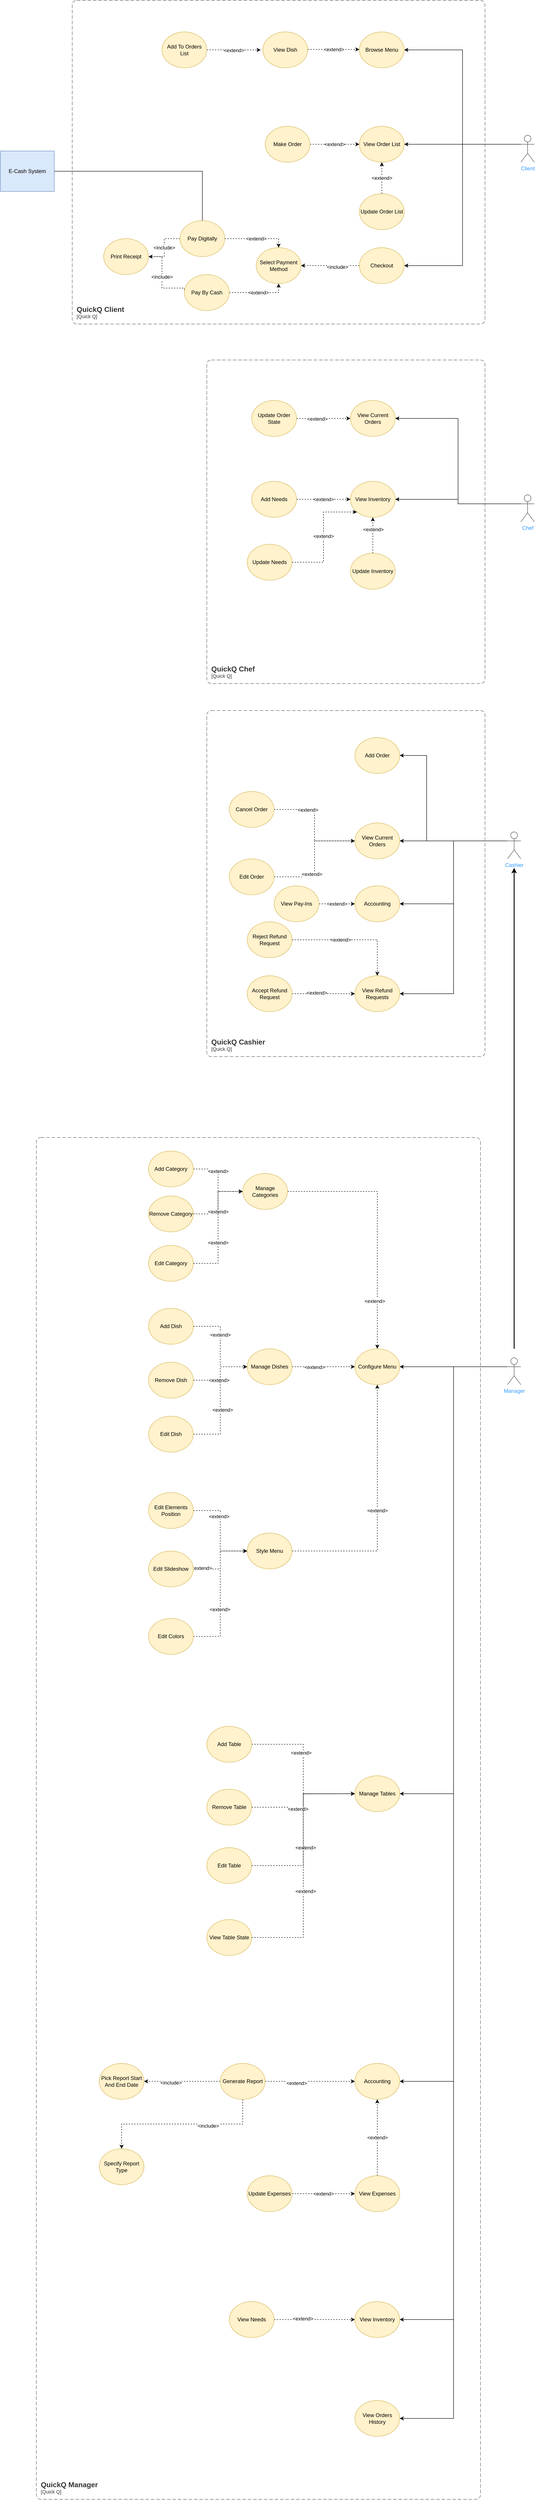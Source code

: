 <mxfile version="20.3.0" type="device"><diagram id="GGlXdn64GFRb3IZstyNL" name="Page-1"><mxGraphModel dx="2327" dy="3107" grid="1" gridSize="10" guides="1" tooltips="1" connect="1" arrows="1" fold="1" page="1" pageScale="1" pageWidth="850" pageHeight="1100" math="0" shadow="0"><root><mxCell id="0"/><mxCell id="1" parent="0"/><object placeholders="1" c4Name="QuickQ Chef" c4Type="SystemScopeBoundary" c4Application="Quick Q" label="&lt;font style=&quot;font-size: 16px&quot;&gt;&lt;b&gt;&lt;div style=&quot;text-align: left&quot;&gt;%c4Name%&lt;/div&gt;&lt;/b&gt;&lt;/font&gt;&lt;div style=&quot;text-align: left&quot;&gt;[%c4Application%]&lt;/div&gt;" id="jum-8sFKxYd1eR3w8ozA-1"><mxCell style="rounded=1;fontSize=11;whiteSpace=wrap;html=1;dashed=1;arcSize=20;fillColor=none;strokeColor=#666666;fontColor=#333333;labelBackgroundColor=none;align=left;verticalAlign=bottom;labelBorderColor=none;spacingTop=0;spacing=10;dashPattern=8 4;metaEdit=1;rotatable=0;perimeter=rectanglePerimeter;noLabel=0;labelPadding=0;allowArrows=0;connectable=0;expand=0;recursiveResize=0;editable=1;pointerEvents=0;absoluteArcSize=1;points=[[0.25,0,0],[0.5,0,0],[0.75,0,0],[1,0.25,0],[1,0.5,0],[1,0.75,0],[0.75,1,0],[0.5,1,0],[0.25,1,0],[0,0.75,0],[0,0.5,0],[0,0.25,0]];" parent="1" vertex="1"><mxGeometry x="-70" y="-1020" width="620" height="720" as="geometry"/></mxCell></object><mxCell id="jum-8sFKxYd1eR3w8ozA-5" style="edgeStyle=orthogonalEdgeStyle;rounded=0;orthogonalLoop=1;jettySize=auto;html=1;exitX=0;exitY=0.333;exitDx=0;exitDy=0;exitPerimeter=0;entryX=1;entryY=0.5;entryDx=0;entryDy=0;" parent="1" source="jum-8sFKxYd1eR3w8ozA-2" target="jum-8sFKxYd1eR3w8ozA-3" edge="1"><mxGeometry relative="1" as="geometry"/></mxCell><mxCell id="jum-8sFKxYd1eR3w8ozA-10" style="edgeStyle=orthogonalEdgeStyle;rounded=0;orthogonalLoop=1;jettySize=auto;html=1;exitX=0;exitY=0.333;exitDx=0;exitDy=0;exitPerimeter=0;fontColor=#000000;" parent="1" source="jum-8sFKxYd1eR3w8ozA-2" target="jum-8sFKxYd1eR3w8ozA-9" edge="1"><mxGeometry relative="1" as="geometry"><Array as="points"><mxPoint x="480" y="50"/><mxPoint x="480" y="190"/></Array></mxGeometry></mxCell><mxCell id="jum-8sFKxYd1eR3w8ozA-12" style="edgeStyle=orthogonalEdgeStyle;rounded=0;orthogonalLoop=1;jettySize=auto;html=1;exitX=0;exitY=0.333;exitDx=0;exitDy=0;exitPerimeter=0;entryX=1;entryY=0.5;entryDx=0;entryDy=0;fontColor=#000000;" parent="1" source="jum-8sFKxYd1eR3w8ozA-2" target="jum-8sFKxYd1eR3w8ozA-11" edge="1"><mxGeometry relative="1" as="geometry"/></mxCell><mxCell id="jum-8sFKxYd1eR3w8ozA-27" style="edgeStyle=orthogonalEdgeStyle;rounded=0;orthogonalLoop=1;jettySize=auto;html=1;exitX=0;exitY=0.333;exitDx=0;exitDy=0;exitPerimeter=0;entryX=1;entryY=0.5;entryDx=0;entryDy=0;fontColor=#000000;" parent="1" source="jum-8sFKxYd1eR3w8ozA-2" target="jum-8sFKxYd1eR3w8ozA-26" edge="1"><mxGeometry relative="1" as="geometry"><Array as="points"><mxPoint x="420" y="50"/><mxPoint x="420" y="-140"/></Array></mxGeometry></mxCell><mxCell id="jum-8sFKxYd1eR3w8ozA-2" value="Cashier" style="shape=umlActor;verticalLabelPosition=bottom;verticalAlign=top;html=1;outlineConnect=0;fontColor=#3399FF;strokeColor=#4D4D4D;" parent="1" vertex="1"><mxGeometry x="600" y="30" width="30" height="60" as="geometry"/></mxCell><mxCell id="jum-8sFKxYd1eR3w8ozA-3" value="View Current Orders" style="ellipse;whiteSpace=wrap;html=1;fillColor=#fff2cc;strokeColor=#d6b656;fontColor=#000000;" parent="1" vertex="1"><mxGeometry x="260" y="10" width="100" height="80" as="geometry"/></mxCell><mxCell id="jum-8sFKxYd1eR3w8ozA-9" value="Accounting" style="ellipse;whiteSpace=wrap;html=1;fillColor=#fff2cc;strokeColor=#d6b656;fontColor=#000000;" parent="1" vertex="1"><mxGeometry x="260" y="150" width="100" height="80" as="geometry"/></mxCell><mxCell id="jum-8sFKxYd1eR3w8ozA-11" value="View Refund Requests" style="ellipse;whiteSpace=wrap;html=1;fillColor=#fff2cc;strokeColor=#d6b656;fontColor=#000000;" parent="1" vertex="1"><mxGeometry x="260" y="350" width="100" height="80" as="geometry"/></mxCell><mxCell id="jum-8sFKxYd1eR3w8ozA-14" style="edgeStyle=orthogonalEdgeStyle;rounded=0;orthogonalLoop=1;jettySize=auto;html=1;exitX=1;exitY=0.5;exitDx=0;exitDy=0;fontColor=#000000;dashed=1;" parent="1" source="jum-8sFKxYd1eR3w8ozA-13" target="jum-8sFKxYd1eR3w8ozA-11" edge="1"><mxGeometry relative="1" as="geometry"/></mxCell><mxCell id="jum-8sFKxYd1eR3w8ozA-15" value="&amp;lt;extend&amp;gt;" style="edgeLabel;html=1;align=center;verticalAlign=middle;resizable=0;points=[];fontColor=#000000;" parent="jum-8sFKxYd1eR3w8ozA-14" vertex="1" connectable="0"><mxGeometry x="-0.214" y="2" relative="1" as="geometry"><mxPoint as="offset"/></mxGeometry></mxCell><mxCell id="jum-8sFKxYd1eR3w8ozA-13" value="Accept Refund Request" style="ellipse;whiteSpace=wrap;html=1;fillColor=#fff2cc;strokeColor=#d6b656;fontColor=#000000;" parent="1" vertex="1"><mxGeometry x="20" y="350" width="100" height="80" as="geometry"/></mxCell><mxCell id="jum-8sFKxYd1eR3w8ozA-21" style="edgeStyle=orthogonalEdgeStyle;rounded=0;orthogonalLoop=1;jettySize=auto;html=1;exitX=1;exitY=0.5;exitDx=0;exitDy=0;dashed=1;fontColor=#3399FF;" parent="1" source="jum-8sFKxYd1eR3w8ozA-20" target="jum-8sFKxYd1eR3w8ozA-3" edge="1"><mxGeometry relative="1" as="geometry"/></mxCell><mxCell id="jum-8sFKxYd1eR3w8ozA-22" value="&amp;lt;extend&amp;gt;" style="edgeLabel;html=1;align=center;verticalAlign=middle;resizable=0;points=[];fontColor=#000000;" parent="jum-8sFKxYd1eR3w8ozA-21" vertex="1" connectable="0"><mxGeometry x="-0.278" y="5" relative="1" as="geometry"><mxPoint x="-20" as="offset"/></mxGeometry></mxCell><mxCell id="jum-8sFKxYd1eR3w8ozA-20" value="Cancel Order" style="ellipse;whiteSpace=wrap;html=1;fillColor=#fff2cc;strokeColor=#d6b656;fontColor=#000000;" parent="1" vertex="1"><mxGeometry x="-20" y="-60" width="100" height="80" as="geometry"/></mxCell><mxCell id="jum-8sFKxYd1eR3w8ozA-24" style="edgeStyle=orthogonalEdgeStyle;rounded=0;orthogonalLoop=1;jettySize=auto;html=1;exitX=1;exitY=0.5;exitDx=0;exitDy=0;entryX=0;entryY=0.5;entryDx=0;entryDy=0;dashed=1;fontColor=#000000;" parent="1" source="jum-8sFKxYd1eR3w8ozA-23" target="jum-8sFKxYd1eR3w8ozA-3" edge="1"><mxGeometry relative="1" as="geometry"/></mxCell><mxCell id="jum-8sFKxYd1eR3w8ozA-23" value="Edit Order" style="ellipse;whiteSpace=wrap;html=1;fillColor=#fff2cc;strokeColor=#d6b656;fontColor=#000000;" parent="1" vertex="1"><mxGeometry x="-20" y="90" width="100" height="80" as="geometry"/></mxCell><mxCell id="jum-8sFKxYd1eR3w8ozA-25" value="&amp;lt;extend&amp;gt;" style="edgeLabel;html=1;align=center;verticalAlign=middle;resizable=0;points=[];fontColor=#000000;" parent="1" vertex="1" connectable="0"><mxGeometry x="155" y="70" as="geometry"><mxPoint x="9" y="54" as="offset"/></mxGeometry></mxCell><mxCell id="jum-8sFKxYd1eR3w8ozA-26" value="Add Order" style="ellipse;whiteSpace=wrap;html=1;fillColor=#fff2cc;strokeColor=#d6b656;fontColor=#000000;" parent="1" vertex="1"><mxGeometry x="260" y="-180" width="100" height="80" as="geometry"/></mxCell><object placeholders="1" c4Name="QuickQ Manager" c4Type="SystemScopeBoundary" c4Application="Quick Q" label="&lt;font style=&quot;font-size: 16px&quot;&gt;&lt;b&gt;&lt;div style=&quot;text-align: left&quot;&gt;%c4Name%&lt;/div&gt;&lt;/b&gt;&lt;/font&gt;&lt;div style=&quot;text-align: left&quot;&gt;[%c4Application%]&lt;/div&gt;" id="jum-8sFKxYd1eR3w8ozA-67"><mxCell style="rounded=1;fontSize=11;whiteSpace=wrap;html=1;dashed=1;arcSize=20;fillColor=none;strokeColor=#666666;fontColor=#333333;labelBackgroundColor=none;align=left;verticalAlign=bottom;labelBorderColor=none;spacingTop=0;spacing=10;dashPattern=8 4;metaEdit=1;rotatable=0;perimeter=rectanglePerimeter;noLabel=0;labelPadding=0;allowArrows=0;connectable=0;expand=0;recursiveResize=0;editable=1;pointerEvents=0;absoluteArcSize=1;points=[[0.25,0,0],[0.5,0,0],[0.75,0,0],[1,0.25,0],[1,0.5,0],[1,0.75,0],[0.75,1,0],[0.5,1,0],[0.25,1,0],[0,0.75,0],[0,0.5,0],[0,0.25,0]];" parent="1" vertex="1"><mxGeometry x="-450" y="710" width="990" height="3030" as="geometry"/></mxCell></object><mxCell id="jum-8sFKxYd1eR3w8ozA-86" style="edgeStyle=orthogonalEdgeStyle;rounded=0;orthogonalLoop=1;jettySize=auto;html=1;fontColor=#000000;strokeWidth=2;" parent="1" edge="1"><mxGeometry relative="1" as="geometry"><mxPoint x="615" y="110" as="targetPoint"/><mxPoint x="615" y="1180" as="sourcePoint"/></mxGeometry></mxCell><mxCell id="5KErLPdVP8ReW7ZGvrdc-68" style="edgeStyle=orthogonalEdgeStyle;rounded=0;orthogonalLoop=1;jettySize=auto;html=1;exitX=0;exitY=0.333;exitDx=0;exitDy=0;exitPerimeter=0;entryX=1;entryY=0.5;entryDx=0;entryDy=0;" parent="1" source="jum-8sFKxYd1eR3w8ozA-72" target="5KErLPdVP8ReW7ZGvrdc-1" edge="1"><mxGeometry relative="1" as="geometry"/></mxCell><mxCell id="MAP9ugzPwizy4Z15jcOb-13" style="edgeStyle=orthogonalEdgeStyle;rounded=0;orthogonalLoop=1;jettySize=auto;html=1;exitX=0;exitY=0.333;exitDx=0;exitDy=0;exitPerimeter=0;entryX=1;entryY=0.5;entryDx=0;entryDy=0;strokeWidth=1;" parent="1" source="jum-8sFKxYd1eR3w8ozA-72" target="MAP9ugzPwizy4Z15jcOb-1" edge="1"><mxGeometry relative="1" as="geometry"/></mxCell><mxCell id="MAP9ugzPwizy4Z15jcOb-27" style="edgeStyle=orthogonalEdgeStyle;rounded=0;orthogonalLoop=1;jettySize=auto;html=1;exitX=0;exitY=0.333;exitDx=0;exitDy=0;exitPerimeter=0;entryX=1;entryY=0.5;entryDx=0;entryDy=0;strokeWidth=1;" parent="1" source="jum-8sFKxYd1eR3w8ozA-72" target="MAP9ugzPwizy4Z15jcOb-26" edge="1"><mxGeometry relative="1" as="geometry"/></mxCell><mxCell id="7p4SCDjq-cVQXdKuNtYs-31" style="edgeStyle=orthogonalEdgeStyle;rounded=0;orthogonalLoop=1;jettySize=auto;html=1;exitX=0;exitY=0.333;exitDx=0;exitDy=0;exitPerimeter=0;entryX=1;entryY=0.5;entryDx=0;entryDy=0;strokeWidth=1;" parent="1" source="jum-8sFKxYd1eR3w8ozA-72" target="7p4SCDjq-cVQXdKuNtYs-30" edge="1"><mxGeometry relative="1" as="geometry"/></mxCell><mxCell id="7p4SCDjq-cVQXdKuNtYs-44" style="edgeStyle=orthogonalEdgeStyle;rounded=0;orthogonalLoop=1;jettySize=auto;html=1;exitX=0;exitY=0.333;exitDx=0;exitDy=0;exitPerimeter=0;entryX=1;entryY=0.5;entryDx=0;entryDy=0;strokeWidth=1;" parent="1" source="jum-8sFKxYd1eR3w8ozA-72" target="7p4SCDjq-cVQXdKuNtYs-43" edge="1"><mxGeometry relative="1" as="geometry"/></mxCell><mxCell id="jum-8sFKxYd1eR3w8ozA-72" value="Manager" style="shape=umlActor;verticalLabelPosition=bottom;verticalAlign=top;html=1;outlineConnect=0;fontColor=#3399FF;strokeColor=#4D4D4D;" parent="1" vertex="1"><mxGeometry x="600" y="1200" width="30" height="60" as="geometry"/></mxCell><mxCell id="5KErLPdVP8ReW7ZGvrdc-1" value="Configure Menu" style="ellipse;whiteSpace=wrap;html=1;fillColor=#fff2cc;strokeColor=#d6b656;fontColor=#000000;" parent="1" vertex="1"><mxGeometry x="260" y="1180" width="100" height="80" as="geometry"/></mxCell><mxCell id="5KErLPdVP8ReW7ZGvrdc-71" style="edgeStyle=orthogonalEdgeStyle;rounded=0;orthogonalLoop=1;jettySize=auto;html=1;exitX=1;exitY=0.5;exitDx=0;exitDy=0;entryX=0.5;entryY=0;entryDx=0;entryDy=0;dashed=1;" parent="1" source="5KErLPdVP8ReW7ZGvrdc-3" target="5KErLPdVP8ReW7ZGvrdc-1" edge="1"><mxGeometry relative="1" as="geometry"/></mxCell><mxCell id="5KErLPdVP8ReW7ZGvrdc-73" value="&amp;lt;extend&amp;gt;" style="edgeLabel;html=1;align=center;verticalAlign=middle;resizable=0;points=[];" parent="5KErLPdVP8ReW7ZGvrdc-71" vertex="1" connectable="0"><mxGeometry x="0.616" y="-6" relative="1" as="geometry"><mxPoint y="-1" as="offset"/></mxGeometry></mxCell><mxCell id="5KErLPdVP8ReW7ZGvrdc-3" value="Manage Categories" style="ellipse;whiteSpace=wrap;html=1;fillColor=#fff2cc;strokeColor=#d6b656;fontColor=#000000;" parent="1" vertex="1"><mxGeometry x="10" y="790" width="100" height="80" as="geometry"/></mxCell><mxCell id="5KErLPdVP8ReW7ZGvrdc-13" style="edgeStyle=orthogonalEdgeStyle;rounded=0;orthogonalLoop=1;jettySize=auto;html=1;exitX=1;exitY=0.5;exitDx=0;exitDy=0;dashed=1;" parent="1" source="5KErLPdVP8ReW7ZGvrdc-7" target="5KErLPdVP8ReW7ZGvrdc-3" edge="1"><mxGeometry relative="1" as="geometry"/></mxCell><mxCell id="5KErLPdVP8ReW7ZGvrdc-14" value="&amp;lt;extend&amp;gt;" style="edgeLabel;html=1;align=center;verticalAlign=middle;resizable=0;points=[];" parent="5KErLPdVP8ReW7ZGvrdc-13" vertex="1" connectable="0"><mxGeometry x="-0.247" relative="1" as="geometry"><mxPoint as="offset"/></mxGeometry></mxCell><mxCell id="5KErLPdVP8ReW7ZGvrdc-7" value="Add Category" style="ellipse;whiteSpace=wrap;html=1;fillColor=#fff2cc;strokeColor=#d6b656;fontColor=#000000;" parent="1" vertex="1"><mxGeometry x="-200" y="740" width="100" height="80" as="geometry"/></mxCell><mxCell id="5KErLPdVP8ReW7ZGvrdc-8" value="Remove Category" style="ellipse;whiteSpace=wrap;html=1;fillColor=#fff2cc;strokeColor=#d6b656;fontColor=#000000;" parent="1" vertex="1"><mxGeometry x="-200" y="840" width="100" height="80" as="geometry"/></mxCell><mxCell id="5KErLPdVP8ReW7ZGvrdc-10" value="Edit Category" style="ellipse;whiteSpace=wrap;html=1;fillColor=#fff2cc;strokeColor=#d6b656;fontColor=#000000;" parent="1" vertex="1"><mxGeometry x="-200" y="950" width="100" height="80" as="geometry"/></mxCell><mxCell id="5KErLPdVP8ReW7ZGvrdc-15" style="edgeStyle=orthogonalEdgeStyle;rounded=0;orthogonalLoop=1;jettySize=auto;html=1;exitX=1;exitY=0.5;exitDx=0;exitDy=0;dashed=1;entryX=0;entryY=0.5;entryDx=0;entryDy=0;" parent="1" source="5KErLPdVP8ReW7ZGvrdc-8" target="5KErLPdVP8ReW7ZGvrdc-3" edge="1"><mxGeometry relative="1" as="geometry"><mxPoint x="-90" y="790" as="sourcePoint"/><mxPoint x="20" y="840" as="targetPoint"/></mxGeometry></mxCell><mxCell id="5KErLPdVP8ReW7ZGvrdc-16" value="&amp;lt;extend&amp;gt;" style="edgeLabel;html=1;align=center;verticalAlign=middle;resizable=0;points=[];" parent="5KErLPdVP8ReW7ZGvrdc-15" vertex="1" connectable="0"><mxGeometry x="-0.247" relative="1" as="geometry"><mxPoint as="offset"/></mxGeometry></mxCell><mxCell id="5KErLPdVP8ReW7ZGvrdc-18" style="edgeStyle=orthogonalEdgeStyle;rounded=0;orthogonalLoop=1;jettySize=auto;html=1;exitX=1;exitY=0.5;exitDx=0;exitDy=0;dashed=1;entryX=0;entryY=0.5;entryDx=0;entryDy=0;" parent="1" source="5KErLPdVP8ReW7ZGvrdc-10" target="5KErLPdVP8ReW7ZGvrdc-3" edge="1"><mxGeometry relative="1" as="geometry"><mxPoint x="-90" y="890" as="sourcePoint"/><mxPoint x="20" y="840" as="targetPoint"/></mxGeometry></mxCell><mxCell id="5KErLPdVP8ReW7ZGvrdc-19" value="&amp;lt;extend&amp;gt;" style="edgeLabel;html=1;align=center;verticalAlign=middle;resizable=0;points=[];" parent="5KErLPdVP8ReW7ZGvrdc-18" vertex="1" connectable="0"><mxGeometry x="-0.247" relative="1" as="geometry"><mxPoint as="offset"/></mxGeometry></mxCell><mxCell id="5KErLPdVP8ReW7ZGvrdc-72" style="edgeStyle=orthogonalEdgeStyle;rounded=0;orthogonalLoop=1;jettySize=auto;html=1;exitX=1;exitY=0.5;exitDx=0;exitDy=0;entryX=0;entryY=0.5;entryDx=0;entryDy=0;dashed=1;" parent="1" source="5KErLPdVP8ReW7ZGvrdc-20" target="5KErLPdVP8ReW7ZGvrdc-1" edge="1"><mxGeometry relative="1" as="geometry"/></mxCell><mxCell id="5KErLPdVP8ReW7ZGvrdc-74" value="&amp;lt;extend&amp;gt;" style="edgeLabel;html=1;align=center;verticalAlign=middle;resizable=0;points=[];" parent="5KErLPdVP8ReW7ZGvrdc-72" vertex="1" connectable="0"><mxGeometry x="-0.271" y="-1" relative="1" as="geometry"><mxPoint x="-1" as="offset"/></mxGeometry></mxCell><mxCell id="5KErLPdVP8ReW7ZGvrdc-20" value="Manage Dishes" style="ellipse;whiteSpace=wrap;html=1;fillColor=#fff2cc;strokeColor=#d6b656;fontColor=#000000;" parent="1" vertex="1"><mxGeometry x="20" y="1180" width="100" height="80" as="geometry"/></mxCell><mxCell id="5KErLPdVP8ReW7ZGvrdc-24" value="Add Dish" style="ellipse;whiteSpace=wrap;html=1;fillColor=#fff2cc;strokeColor=#d6b656;fontColor=#000000;" parent="1" vertex="1"><mxGeometry x="-200" y="1090" width="100" height="80" as="geometry"/></mxCell><mxCell id="5KErLPdVP8ReW7ZGvrdc-26" style="edgeStyle=orthogonalEdgeStyle;rounded=0;orthogonalLoop=1;jettySize=auto;html=1;dashed=1;entryX=0;entryY=0.5;entryDx=0;entryDy=0;" parent="1" source="5KErLPdVP8ReW7ZGvrdc-24" target="5KErLPdVP8ReW7ZGvrdc-20" edge="1"><mxGeometry relative="1" as="geometry"><mxPoint x="-90" y="1000" as="sourcePoint"/><mxPoint x="20" y="840" as="targetPoint"/></mxGeometry></mxCell><mxCell id="5KErLPdVP8ReW7ZGvrdc-27" value="&amp;lt;extend&amp;gt;" style="edgeLabel;html=1;align=center;verticalAlign=middle;resizable=0;points=[];" parent="5KErLPdVP8ReW7ZGvrdc-26" vertex="1" connectable="0"><mxGeometry x="-0.247" relative="1" as="geometry"><mxPoint as="offset"/></mxGeometry></mxCell><mxCell id="5KErLPdVP8ReW7ZGvrdc-31" value="Remove Dish" style="ellipse;whiteSpace=wrap;html=1;fillColor=#fff2cc;strokeColor=#d6b656;fontColor=#000000;" parent="1" vertex="1"><mxGeometry x="-200" y="1210" width="100" height="80" as="geometry"/></mxCell><mxCell id="5KErLPdVP8ReW7ZGvrdc-32" style="edgeStyle=orthogonalEdgeStyle;rounded=0;orthogonalLoop=1;jettySize=auto;html=1;dashed=1;entryX=0;entryY=0.5;entryDx=0;entryDy=0;exitX=1;exitY=0.5;exitDx=0;exitDy=0;" parent="1" source="5KErLPdVP8ReW7ZGvrdc-31" target="5KErLPdVP8ReW7ZGvrdc-20" edge="1"><mxGeometry relative="1" as="geometry"><mxPoint x="-90.0" y="1140.059" as="sourcePoint"/><mxPoint x="20" y="1200" as="targetPoint"/></mxGeometry></mxCell><mxCell id="5KErLPdVP8ReW7ZGvrdc-33" value="&amp;lt;extend&amp;gt;" style="edgeLabel;html=1;align=center;verticalAlign=middle;resizable=0;points=[];" parent="5KErLPdVP8ReW7ZGvrdc-32" vertex="1" connectable="0"><mxGeometry x="-0.247" relative="1" as="geometry"><mxPoint as="offset"/></mxGeometry></mxCell><mxCell id="5KErLPdVP8ReW7ZGvrdc-58" style="edgeStyle=orthogonalEdgeStyle;rounded=0;orthogonalLoop=1;jettySize=auto;html=1;exitX=1;exitY=0.5;exitDx=0;exitDy=0;entryX=0;entryY=0.5;entryDx=0;entryDy=0;dashed=1;" parent="1" source="5KErLPdVP8ReW7ZGvrdc-36" target="5KErLPdVP8ReW7ZGvrdc-20" edge="1"><mxGeometry relative="1" as="geometry"/></mxCell><mxCell id="5KErLPdVP8ReW7ZGvrdc-59" value="&amp;lt;extend&amp;gt;" style="edgeLabel;html=1;align=center;verticalAlign=middle;resizable=0;points=[];" parent="5KErLPdVP8ReW7ZGvrdc-58" vertex="1" connectable="0"><mxGeometry x="-0.147" y="-5" relative="1" as="geometry"><mxPoint y="1" as="offset"/></mxGeometry></mxCell><mxCell id="5KErLPdVP8ReW7ZGvrdc-36" value="Edit Dish" style="ellipse;whiteSpace=wrap;html=1;fillColor=#fff2cc;strokeColor=#d6b656;fontColor=#000000;" parent="1" vertex="1"><mxGeometry x="-200" y="1330" width="100" height="80" as="geometry"/></mxCell><mxCell id="MAP9ugzPwizy4Z15jcOb-10" style="edgeStyle=orthogonalEdgeStyle;rounded=0;orthogonalLoop=1;jettySize=auto;html=1;exitX=1;exitY=0.5;exitDx=0;exitDy=0;entryX=0;entryY=0.5;entryDx=0;entryDy=0;dashed=1;strokeWidth=1;" parent="1" source="5KErLPdVP8ReW7ZGvrdc-45" target="5KErLPdVP8ReW7ZGvrdc-79" edge="1"><mxGeometry relative="1" as="geometry"/></mxCell><mxCell id="MAP9ugzPwizy4Z15jcOb-11" value="&amp;lt;extend&amp;gt;" style="edgeLabel;html=1;align=center;verticalAlign=middle;resizable=0;points=[];" parent="MAP9ugzPwizy4Z15jcOb-10" vertex="1" connectable="0"><mxGeometry x="-0.226" y="1" relative="1" as="geometry"><mxPoint as="offset"/></mxGeometry></mxCell><mxCell id="5KErLPdVP8ReW7ZGvrdc-45" value="Edit Colors" style="ellipse;whiteSpace=wrap;html=1;fillColor=#fff2cc;strokeColor=#d6b656;fontColor=#000000;" parent="1" vertex="1"><mxGeometry x="-200" y="1780" width="100" height="80" as="geometry"/></mxCell><mxCell id="MAP9ugzPwizy4Z15jcOb-7" style="edgeStyle=orthogonalEdgeStyle;rounded=0;orthogonalLoop=1;jettySize=auto;html=1;exitX=1;exitY=0.5;exitDx=0;exitDy=0;entryX=0;entryY=0.5;entryDx=0;entryDy=0;strokeWidth=1;dashed=1;" parent="1" source="5KErLPdVP8ReW7ZGvrdc-48" target="5KErLPdVP8ReW7ZGvrdc-79" edge="1"><mxGeometry relative="1" as="geometry"/></mxCell><mxCell id="MAP9ugzPwizy4Z15jcOb-8" value="&amp;lt;extend&amp;gt;" style="edgeLabel;html=1;align=center;verticalAlign=middle;resizable=0;points=[];" parent="MAP9ugzPwizy4Z15jcOb-7" vertex="1" connectable="0"><mxGeometry x="-0.305" y="-3" relative="1" as="geometry"><mxPoint as="offset"/></mxGeometry></mxCell><mxCell id="5KErLPdVP8ReW7ZGvrdc-48" value="Edit Elements Position" style="ellipse;whiteSpace=wrap;html=1;fillColor=#fff2cc;strokeColor=#d6b656;fontColor=#000000;" parent="1" vertex="1"><mxGeometry x="-200" y="1500" width="100" height="80" as="geometry"/></mxCell><mxCell id="MAP9ugzPwizy4Z15jcOb-9" style="edgeStyle=orthogonalEdgeStyle;rounded=0;orthogonalLoop=1;jettySize=auto;html=1;exitX=1;exitY=0.5;exitDx=0;exitDy=0;entryX=0;entryY=0.5;entryDx=0;entryDy=0;dashed=1;strokeWidth=1;" parent="1" source="5KErLPdVP8ReW7ZGvrdc-50" target="5KErLPdVP8ReW7ZGvrdc-79" edge="1"><mxGeometry relative="1" as="geometry"/></mxCell><mxCell id="MAP9ugzPwizy4Z15jcOb-12" value="&amp;lt;extend&amp;gt;" style="edgeLabel;html=1;align=center;verticalAlign=middle;resizable=0;points=[];" parent="MAP9ugzPwizy4Z15jcOb-9" vertex="1" connectable="0"><mxGeometry x="-0.787" y="2" relative="1" as="geometry"><mxPoint x="1" as="offset"/></mxGeometry></mxCell><mxCell id="5KErLPdVP8ReW7ZGvrdc-50" value="Edit Slideshow" style="ellipse;whiteSpace=wrap;html=1;fillColor=#fff2cc;strokeColor=#d6b656;fontColor=#000000;" parent="1" vertex="1"><mxGeometry x="-200" y="1630" width="100" height="80" as="geometry"/></mxCell><mxCell id="5KErLPdVP8ReW7ZGvrdc-80" value="&amp;lt;extend&amp;gt;" style="edgeStyle=orthogonalEdgeStyle;rounded=0;orthogonalLoop=1;jettySize=auto;html=1;exitX=1;exitY=0.5;exitDx=0;exitDy=0;entryX=0.5;entryY=1;entryDx=0;entryDy=0;dashed=1;" parent="1" source="5KErLPdVP8ReW7ZGvrdc-79" target="5KErLPdVP8ReW7ZGvrdc-1" edge="1"><mxGeometry relative="1" as="geometry"/></mxCell><mxCell id="5KErLPdVP8ReW7ZGvrdc-79" value="Style Menu" style="ellipse;whiteSpace=wrap;html=1;fillColor=#fff2cc;strokeColor=#d6b656;fontColor=#000000;" parent="1" vertex="1"><mxGeometry x="20" y="1590" width="100" height="80" as="geometry"/></mxCell><mxCell id="MAP9ugzPwizy4Z15jcOb-1" value="Manage Tables" style="ellipse;whiteSpace=wrap;html=1;fillColor=#fff2cc;strokeColor=#d6b656;fontColor=#000000;" parent="1" vertex="1"><mxGeometry x="260" y="2130" width="100" height="80" as="geometry"/></mxCell><mxCell id="MAP9ugzPwizy4Z15jcOb-18" style="edgeStyle=orthogonalEdgeStyle;rounded=0;orthogonalLoop=1;jettySize=auto;html=1;exitX=1;exitY=0.5;exitDx=0;exitDy=0;entryX=0;entryY=0.5;entryDx=0;entryDy=0;strokeWidth=1;dashed=1;" parent="1" source="MAP9ugzPwizy4Z15jcOb-14" target="MAP9ugzPwizy4Z15jcOb-1" edge="1"><mxGeometry relative="1" as="geometry"/></mxCell><mxCell id="MAP9ugzPwizy4Z15jcOb-19" value="&amp;lt;extend&amp;gt;" style="edgeLabel;html=1;align=center;verticalAlign=middle;resizable=0;points=[];" parent="MAP9ugzPwizy4Z15jcOb-18" vertex="1" connectable="0"><mxGeometry x="-0.21" y="-5" relative="1" as="geometry"><mxPoint y="-1" as="offset"/></mxGeometry></mxCell><mxCell id="MAP9ugzPwizy4Z15jcOb-14" value="Add Table" style="ellipse;whiteSpace=wrap;html=1;fillColor=#fff2cc;strokeColor=#d6b656;fontColor=#000000;" parent="1" vertex="1"><mxGeometry x="-70" y="2020" width="100" height="80" as="geometry"/></mxCell><mxCell id="MAP9ugzPwizy4Z15jcOb-15" value="Remove Table" style="ellipse;whiteSpace=wrap;html=1;fillColor=#fff2cc;strokeColor=#d6b656;fontColor=#000000;" parent="1" vertex="1"><mxGeometry x="-70" y="2160" width="100" height="80" as="geometry"/></mxCell><mxCell id="MAP9ugzPwizy4Z15jcOb-16" value="Edit Table" style="ellipse;whiteSpace=wrap;html=1;fillColor=#fff2cc;strokeColor=#d6b656;fontColor=#000000;" parent="1" vertex="1"><mxGeometry x="-70" y="2290" width="100" height="80" as="geometry"/></mxCell><mxCell id="MAP9ugzPwizy4Z15jcOb-17" value="View Table State" style="ellipse;whiteSpace=wrap;html=1;fillColor=#fff2cc;strokeColor=#d6b656;fontColor=#000000;" parent="1" vertex="1"><mxGeometry x="-70" y="2450" width="100" height="80" as="geometry"/></mxCell><mxCell id="MAP9ugzPwizy4Z15jcOb-20" style="edgeStyle=orthogonalEdgeStyle;rounded=0;orthogonalLoop=1;jettySize=auto;html=1;exitX=1;exitY=0.5;exitDx=0;exitDy=0;strokeWidth=1;dashed=1;" parent="1" source="MAP9ugzPwizy4Z15jcOb-15" edge="1"><mxGeometry relative="1" as="geometry"><mxPoint x="40" y="2070" as="sourcePoint"/><mxPoint x="260" y="2170" as="targetPoint"/></mxGeometry></mxCell><mxCell id="MAP9ugzPwizy4Z15jcOb-21" value="&amp;lt;extend&amp;gt;" style="edgeLabel;html=1;align=center;verticalAlign=middle;resizable=0;points=[];" parent="MAP9ugzPwizy4Z15jcOb-20" vertex="1" connectable="0"><mxGeometry x="-0.21" y="-5" relative="1" as="geometry"><mxPoint y="-1" as="offset"/></mxGeometry></mxCell><mxCell id="MAP9ugzPwizy4Z15jcOb-22" style="edgeStyle=orthogonalEdgeStyle;rounded=0;orthogonalLoop=1;jettySize=auto;html=1;exitX=1;exitY=0.5;exitDx=0;exitDy=0;entryX=0;entryY=0.5;entryDx=0;entryDy=0;strokeWidth=1;dashed=1;" parent="1" source="MAP9ugzPwizy4Z15jcOb-16" target="MAP9ugzPwizy4Z15jcOb-1" edge="1"><mxGeometry relative="1" as="geometry"><mxPoint x="50" y="2080" as="sourcePoint"/><mxPoint x="280.0" y="2190" as="targetPoint"/></mxGeometry></mxCell><mxCell id="MAP9ugzPwizy4Z15jcOb-23" value="&amp;lt;extend&amp;gt;" style="edgeLabel;html=1;align=center;verticalAlign=middle;resizable=0;points=[];" parent="MAP9ugzPwizy4Z15jcOb-22" vertex="1" connectable="0"><mxGeometry x="-0.21" y="-5" relative="1" as="geometry"><mxPoint y="-1" as="offset"/></mxGeometry></mxCell><mxCell id="MAP9ugzPwizy4Z15jcOb-24" style="edgeStyle=orthogonalEdgeStyle;rounded=0;orthogonalLoop=1;jettySize=auto;html=1;exitX=1;exitY=0.5;exitDx=0;exitDy=0;entryX=0;entryY=0.5;entryDx=0;entryDy=0;strokeWidth=1;dashed=1;" parent="1" source="MAP9ugzPwizy4Z15jcOb-17" target="MAP9ugzPwizy4Z15jcOb-1" edge="1"><mxGeometry relative="1" as="geometry"><mxPoint x="60" y="2090" as="sourcePoint"/><mxPoint x="290.0" y="2200" as="targetPoint"/></mxGeometry></mxCell><mxCell id="MAP9ugzPwizy4Z15jcOb-25" value="&amp;lt;extend&amp;gt;" style="edgeLabel;html=1;align=center;verticalAlign=middle;resizable=0;points=[];" parent="MAP9ugzPwizy4Z15jcOb-24" vertex="1" connectable="0"><mxGeometry x="-0.21" y="-5" relative="1" as="geometry"><mxPoint y="-1" as="offset"/></mxGeometry></mxCell><mxCell id="MAP9ugzPwizy4Z15jcOb-26" value="Accounting" style="ellipse;whiteSpace=wrap;html=1;fillColor=#fff2cc;strokeColor=#d6b656;fontColor=#000000;" parent="1" vertex="1"><mxGeometry x="260" y="2770" width="100" height="80" as="geometry"/></mxCell><mxCell id="MAP9ugzPwizy4Z15jcOb-29" style="edgeStyle=orthogonalEdgeStyle;rounded=0;orthogonalLoop=1;jettySize=auto;html=1;exitX=1;exitY=0.5;exitDx=0;exitDy=0;entryX=0;entryY=0.5;entryDx=0;entryDy=0;strokeWidth=1;dashed=1;" parent="1" source="MAP9ugzPwizy4Z15jcOb-28" target="MAP9ugzPwizy4Z15jcOb-26" edge="1"><mxGeometry relative="1" as="geometry"/></mxCell><mxCell id="MAP9ugzPwizy4Z15jcOb-30" value="&amp;lt;extend&amp;gt;" style="edgeLabel;html=1;align=center;verticalAlign=middle;resizable=0;points=[];" parent="MAP9ugzPwizy4Z15jcOb-29" vertex="1" connectable="0"><mxGeometry x="-0.31" y="-4" relative="1" as="geometry"><mxPoint x="1" as="offset"/></mxGeometry></mxCell><mxCell id="MAP9ugzPwizy4Z15jcOb-33" style="edgeStyle=orthogonalEdgeStyle;rounded=0;orthogonalLoop=1;jettySize=auto;html=1;exitX=0;exitY=0.5;exitDx=0;exitDy=0;dashed=1;strokeWidth=1;" parent="1" source="MAP9ugzPwizy4Z15jcOb-28" target="MAP9ugzPwizy4Z15jcOb-31" edge="1"><mxGeometry relative="1" as="geometry"/></mxCell><mxCell id="MAP9ugzPwizy4Z15jcOb-34" value="&amp;lt;include&amp;gt;" style="edgeLabel;html=1;align=center;verticalAlign=middle;resizable=0;points=[];" parent="MAP9ugzPwizy4Z15jcOb-33" vertex="1" connectable="0"><mxGeometry x="0.306" y="3" relative="1" as="geometry"><mxPoint x="1" as="offset"/></mxGeometry></mxCell><mxCell id="MAP9ugzPwizy4Z15jcOb-38" style="edgeStyle=orthogonalEdgeStyle;rounded=0;orthogonalLoop=1;jettySize=auto;html=1;exitX=0.5;exitY=1;exitDx=0;exitDy=0;dashed=1;strokeWidth=1;" parent="1" source="MAP9ugzPwizy4Z15jcOb-28" target="MAP9ugzPwizy4Z15jcOb-36" edge="1"><mxGeometry relative="1" as="geometry"/></mxCell><mxCell id="MAP9ugzPwizy4Z15jcOb-39" value="&amp;lt;include&amp;gt;" style="edgeLabel;html=1;align=center;verticalAlign=middle;resizable=0;points=[];" parent="MAP9ugzPwizy4Z15jcOb-38" vertex="1" connectable="0"><mxGeometry x="-0.302" y="4" relative="1" as="geometry"><mxPoint as="offset"/></mxGeometry></mxCell><mxCell id="MAP9ugzPwizy4Z15jcOb-28" value="Generate Report" style="ellipse;whiteSpace=wrap;html=1;fillColor=#fff2cc;strokeColor=#d6b656;fontColor=#000000;" parent="1" vertex="1"><mxGeometry x="-40" y="2770" width="100" height="80" as="geometry"/></mxCell><mxCell id="MAP9ugzPwizy4Z15jcOb-31" value="Pick Report Start And End Date" style="ellipse;whiteSpace=wrap;html=1;fillColor=#fff2cc;strokeColor=#d6b656;fontColor=#000000;" parent="1" vertex="1"><mxGeometry x="-310" y="2770" width="100" height="80" as="geometry"/></mxCell><mxCell id="MAP9ugzPwizy4Z15jcOb-36" value="Specify Report Type" style="ellipse;whiteSpace=wrap;html=1;fillColor=#fff2cc;strokeColor=#d6b656;fontColor=#000000;" parent="1" vertex="1"><mxGeometry x="-310" y="2960" width="100" height="80" as="geometry"/></mxCell><mxCell id="7p4SCDjq-cVQXdKuNtYs-30" value="View Inventory" style="ellipse;whiteSpace=wrap;html=1;fillColor=#fff2cc;strokeColor=#d6b656;fontColor=#000000;" parent="1" vertex="1"><mxGeometry x="260" y="3300" width="100" height="80" as="geometry"/></mxCell><mxCell id="7p4SCDjq-cVQXdKuNtYs-38" style="edgeStyle=orthogonalEdgeStyle;rounded=0;orthogonalLoop=1;jettySize=auto;html=1;exitX=1;exitY=0.5;exitDx=0;exitDy=0;entryX=0;entryY=0.5;entryDx=0;entryDy=0;dashed=1;strokeWidth=1;" parent="1" source="7p4SCDjq-cVQXdKuNtYs-32" target="7p4SCDjq-cVQXdKuNtYs-30" edge="1"><mxGeometry relative="1" as="geometry"/></mxCell><mxCell id="7p4SCDjq-cVQXdKuNtYs-39" value="&amp;lt;extend&amp;gt;" style="edgeLabel;html=1;align=center;verticalAlign=middle;resizable=0;points=[];" parent="7p4SCDjq-cVQXdKuNtYs-38" vertex="1" connectable="0"><mxGeometry x="-0.287" y="2" relative="1" as="geometry"><mxPoint as="offset"/></mxGeometry></mxCell><mxCell id="7p4SCDjq-cVQXdKuNtYs-32" value="View Needs" style="ellipse;whiteSpace=wrap;html=1;fillColor=#fff2cc;strokeColor=#d6b656;fontColor=#000000;" parent="1" vertex="1"><mxGeometry x="-20" y="3300" width="100" height="80" as="geometry"/></mxCell><mxCell id="7p4SCDjq-cVQXdKuNtYs-43" value="View Orders History" style="ellipse;whiteSpace=wrap;html=1;fillColor=#fff2cc;strokeColor=#d6b656;fontColor=#000000;" parent="1" vertex="1"><mxGeometry x="260" y="3520" width="100" height="80" as="geometry"/></mxCell><mxCell id="7p4SCDjq-cVQXdKuNtYs-56" style="edgeStyle=orthogonalEdgeStyle;rounded=0;orthogonalLoop=1;jettySize=auto;html=1;exitX=0;exitY=0.333;exitDx=0;exitDy=0;exitPerimeter=0;entryX=1;entryY=0.5;entryDx=0;entryDy=0;strokeWidth=1;" parent="1" source="7p4SCDjq-cVQXdKuNtYs-45" target="7p4SCDjq-cVQXdKuNtYs-49" edge="1"><mxGeometry relative="1" as="geometry"/></mxCell><mxCell id="7p4SCDjq-cVQXdKuNtYs-61" style="edgeStyle=orthogonalEdgeStyle;rounded=0;orthogonalLoop=1;jettySize=auto;html=1;exitX=0;exitY=0.333;exitDx=0;exitDy=0;exitPerimeter=0;strokeWidth=1;" parent="1" source="7p4SCDjq-cVQXdKuNtYs-45" target="7p4SCDjq-cVQXdKuNtYs-60" edge="1"><mxGeometry relative="1" as="geometry"/></mxCell><mxCell id="7p4SCDjq-cVQXdKuNtYs-45" value="Chef" style="shape=umlActor;verticalLabelPosition=bottom;verticalAlign=top;html=1;outlineConnect=0;fontColor=#3399FF;strokeColor=#4D4D4D;" parent="1" vertex="1"><mxGeometry x="630" y="-720" width="30" height="60" as="geometry"/></mxCell><object placeholders="1" c4Name="QuickQ Cashier" c4Type="SystemScopeBoundary" c4Application="Quick Q" label="&lt;font style=&quot;font-size: 16px&quot;&gt;&lt;b&gt;&lt;div style=&quot;text-align: left&quot;&gt;%c4Name%&lt;/div&gt;&lt;/b&gt;&lt;/font&gt;&lt;div style=&quot;text-align: left&quot;&gt;[%c4Application%]&lt;/div&gt;" id="7p4SCDjq-cVQXdKuNtYs-48"><mxCell style="rounded=1;fontSize=11;whiteSpace=wrap;html=1;dashed=1;arcSize=20;fillColor=none;strokeColor=#666666;fontColor=#333333;labelBackgroundColor=none;align=left;verticalAlign=bottom;labelBorderColor=none;spacingTop=0;spacing=10;dashPattern=8 4;metaEdit=1;rotatable=0;perimeter=rectanglePerimeter;noLabel=0;labelPadding=0;allowArrows=0;connectable=0;expand=0;recursiveResize=0;editable=1;pointerEvents=0;absoluteArcSize=1;points=[[0.25,0,0],[0.5,0,0],[0.75,0,0],[1,0.25,0],[1,0.5,0],[1,0.75,0],[0.75,1,0],[0.5,1,0],[0.25,1,0],[0,0.75,0],[0,0.5,0],[0,0.25,0]];" parent="1" vertex="1"><mxGeometry x="-70" y="-240" width="620" height="770" as="geometry"/></mxCell></object><mxCell id="7p4SCDjq-cVQXdKuNtYs-49" value="View Current Orders" style="ellipse;whiteSpace=wrap;html=1;fillColor=#fff2cc;strokeColor=#d6b656;fontColor=#000000;" parent="1" vertex="1"><mxGeometry x="250" y="-930" width="100" height="80" as="geometry"/></mxCell><mxCell id="7p4SCDjq-cVQXdKuNtYs-58" style="edgeStyle=orthogonalEdgeStyle;rounded=0;orthogonalLoop=1;jettySize=auto;html=1;exitX=1;exitY=0.5;exitDx=0;exitDy=0;entryX=0;entryY=0.5;entryDx=0;entryDy=0;strokeWidth=1;dashed=1;" parent="1" source="7p4SCDjq-cVQXdKuNtYs-57" target="7p4SCDjq-cVQXdKuNtYs-49" edge="1"><mxGeometry relative="1" as="geometry"/></mxCell><mxCell id="7p4SCDjq-cVQXdKuNtYs-59" value="&amp;lt;extend&amp;gt;" style="edgeLabel;html=1;align=center;verticalAlign=middle;resizable=0;points=[];" parent="7p4SCDjq-cVQXdKuNtYs-58" vertex="1" connectable="0"><mxGeometry x="-0.235" y="-1" relative="1" as="geometry"><mxPoint as="offset"/></mxGeometry></mxCell><mxCell id="7p4SCDjq-cVQXdKuNtYs-57" value="Update Order State" style="ellipse;whiteSpace=wrap;html=1;fillColor=#fff2cc;strokeColor=#d6b656;fontColor=#000000;" parent="1" vertex="1"><mxGeometry x="30" y="-930" width="100" height="80" as="geometry"/></mxCell><mxCell id="7p4SCDjq-cVQXdKuNtYs-60" value="View Inventory" style="ellipse;whiteSpace=wrap;html=1;fillColor=#fff2cc;strokeColor=#d6b656;fontColor=#000000;" parent="1" vertex="1"><mxGeometry x="250" y="-750" width="100" height="80" as="geometry"/></mxCell><mxCell id="7p4SCDjq-cVQXdKuNtYs-64" value="&amp;lt;extend&amp;gt;" style="edgeStyle=orthogonalEdgeStyle;rounded=0;orthogonalLoop=1;jettySize=auto;html=1;exitX=1;exitY=0.5;exitDx=0;exitDy=0;strokeWidth=1;dashed=1;" parent="1" source="7p4SCDjq-cVQXdKuNtYs-62" target="7p4SCDjq-cVQXdKuNtYs-60" edge="1"><mxGeometry relative="1" as="geometry"/></mxCell><mxCell id="7p4SCDjq-cVQXdKuNtYs-62" value="Add Needs" style="ellipse;whiteSpace=wrap;html=1;fillColor=#fff2cc;strokeColor=#d6b656;fontColor=#000000;" parent="1" vertex="1"><mxGeometry x="30" y="-750" width="100" height="80" as="geometry"/></mxCell><mxCell id="7p4SCDjq-cVQXdKuNtYs-67" style="edgeStyle=orthogonalEdgeStyle;rounded=0;orthogonalLoop=1;jettySize=auto;html=1;exitX=0.5;exitY=0;exitDx=0;exitDy=0;entryX=0.5;entryY=1;entryDx=0;entryDy=0;dashed=1;strokeWidth=1;" parent="1" source="7p4SCDjq-cVQXdKuNtYs-66" target="7p4SCDjq-cVQXdKuNtYs-60" edge="1"><mxGeometry relative="1" as="geometry"/></mxCell><mxCell id="7p4SCDjq-cVQXdKuNtYs-68" value="&amp;lt;extend&amp;gt;" style="edgeLabel;html=1;align=center;verticalAlign=middle;resizable=0;points=[];" parent="7p4SCDjq-cVQXdKuNtYs-67" vertex="1" connectable="0"><mxGeometry x="0.303" y="-1" relative="1" as="geometry"><mxPoint y="-1" as="offset"/></mxGeometry></mxCell><mxCell id="7p4SCDjq-cVQXdKuNtYs-66" value="Update Inventory" style="ellipse;whiteSpace=wrap;html=1;fillColor=#fff2cc;strokeColor=#d6b656;fontColor=#000000;" parent="1" vertex="1"><mxGeometry x="250" y="-590" width="100" height="80" as="geometry"/></mxCell><object placeholders="1" c4Name="QuickQ Client" c4Type="SystemScopeBoundary" c4Application="Quick Q" label="&lt;font style=&quot;font-size: 16px&quot;&gt;&lt;b&gt;&lt;div style=&quot;text-align: left&quot;&gt;%c4Name%&lt;/div&gt;&lt;/b&gt;&lt;/font&gt;&lt;div style=&quot;text-align: left&quot;&gt;[%c4Application%]&lt;/div&gt;" id="7p4SCDjq-cVQXdKuNtYs-74"><mxCell style="rounded=1;fontSize=11;whiteSpace=wrap;html=1;dashed=1;arcSize=20;fillColor=none;strokeColor=#666666;fontColor=#333333;labelBackgroundColor=none;align=left;verticalAlign=bottom;labelBorderColor=none;spacingTop=0;spacing=10;dashPattern=8 4;metaEdit=1;rotatable=0;perimeter=rectanglePerimeter;noLabel=0;labelPadding=0;allowArrows=0;connectable=0;expand=0;recursiveResize=0;editable=1;pointerEvents=0;absoluteArcSize=1;points=[[0.25,0,0],[0.5,0,0],[0.75,0,0],[1,0.25,0],[1,0.5,0],[1,0.75,0],[0.75,1,0],[0.5,1,0],[0.25,1,0],[0,0.75,0],[0,0.5,0],[0,0.25,0]];" parent="1" vertex="1"><mxGeometry x="-370" y="-1820" width="920" height="720" as="geometry"/></mxCell></object><mxCell id="7p4SCDjq-cVQXdKuNtYs-75" style="edgeStyle=orthogonalEdgeStyle;rounded=0;orthogonalLoop=1;jettySize=auto;html=1;exitX=0;exitY=0.333;exitDx=0;exitDy=0;exitPerimeter=0;entryX=1;entryY=0.5;entryDx=0;entryDy=0;strokeWidth=1;" parent="1" source="7p4SCDjq-cVQXdKuNtYs-77" target="7p4SCDjq-cVQXdKuNtYs-78" edge="1"><mxGeometry relative="1" as="geometry"/></mxCell><mxCell id="7p4SCDjq-cVQXdKuNtYs-98" style="edgeStyle=orthogonalEdgeStyle;rounded=0;orthogonalLoop=1;jettySize=auto;html=1;exitX=0;exitY=0.333;exitDx=0;exitDy=0;exitPerimeter=0;strokeWidth=1;" parent="1" source="7p4SCDjq-cVQXdKuNtYs-77" target="7p4SCDjq-cVQXdKuNtYs-97" edge="1"><mxGeometry relative="1" as="geometry"/></mxCell><mxCell id="7p4SCDjq-cVQXdKuNtYs-103" style="edgeStyle=orthogonalEdgeStyle;rounded=0;orthogonalLoop=1;jettySize=auto;html=1;exitX=0;exitY=0.333;exitDx=0;exitDy=0;exitPerimeter=0;entryX=1;entryY=0.5;entryDx=0;entryDy=0;strokeWidth=1;" parent="1" source="7p4SCDjq-cVQXdKuNtYs-77" target="7p4SCDjq-cVQXdKuNtYs-102" edge="1"><mxGeometry relative="1" as="geometry"/></mxCell><mxCell id="7p4SCDjq-cVQXdKuNtYs-77" value="Client" style="shape=umlActor;verticalLabelPosition=bottom;verticalAlign=top;html=1;outlineConnect=0;fontColor=#3399FF;strokeColor=#4D4D4D;" parent="1" vertex="1"><mxGeometry x="630" y="-1520" width="30" height="60" as="geometry"/></mxCell><mxCell id="7p4SCDjq-cVQXdKuNtYs-78" value="Browse Menu" style="ellipse;whiteSpace=wrap;html=1;fillColor=#fff2cc;strokeColor=#d6b656;fontColor=#000000;" parent="1" vertex="1"><mxGeometry x="270" y="-1750" width="100" height="80" as="geometry"/></mxCell><mxCell id="7p4SCDjq-cVQXdKuNtYs-89" value="&amp;lt;extend&amp;gt;" style="edgeStyle=orthogonalEdgeStyle;rounded=0;orthogonalLoop=1;jettySize=auto;html=1;exitX=1;exitY=0.5;exitDx=0;exitDy=0;dashed=1;strokeWidth=1;" parent="1" edge="1"><mxGeometry relative="1" as="geometry"><mxPoint x="155.0" y="-1711" as="sourcePoint"/><mxPoint x="270" y="-1711" as="targetPoint"/></mxGeometry></mxCell><mxCell id="7p4SCDjq-cVQXdKuNtYs-88" value="View Dish" style="ellipse;whiteSpace=wrap;html=1;fillColor=#fff2cc;strokeColor=#d6b656;fontColor=#000000;" parent="1" vertex="1"><mxGeometry x="55" y="-1750" width="100" height="80" as="geometry"/></mxCell><mxCell id="7p4SCDjq-cVQXdKuNtYs-93" value="&amp;lt;extend&amp;gt;" style="edgeStyle=orthogonalEdgeStyle;rounded=0;orthogonalLoop=1;jettySize=auto;html=1;exitX=1;exitY=0.5;exitDx=0;exitDy=0;dashed=1;strokeWidth=1;" parent="1" source="7p4SCDjq-cVQXdKuNtYs-90" edge="1"><mxGeometry relative="1" as="geometry"><mxPoint x="50" y="-1709.857" as="targetPoint"/></mxGeometry></mxCell><mxCell id="7p4SCDjq-cVQXdKuNtYs-90" value="Add To Orders List" style="ellipse;whiteSpace=wrap;html=1;fillColor=#fff2cc;strokeColor=#d6b656;fontColor=#000000;" parent="1" vertex="1"><mxGeometry x="-170" y="-1750" width="100" height="80" as="geometry"/></mxCell><mxCell id="7p4SCDjq-cVQXdKuNtYs-99" value="&amp;lt;extend&amp;gt;" style="edgeStyle=orthogonalEdgeStyle;rounded=0;orthogonalLoop=1;jettySize=auto;html=1;strokeWidth=1;dashed=1;" parent="1" source="7p4SCDjq-cVQXdKuNtYs-96" target="7p4SCDjq-cVQXdKuNtYs-97" edge="1"><mxGeometry relative="1" as="geometry"/></mxCell><mxCell id="7p4SCDjq-cVQXdKuNtYs-96" value="Make Order" style="ellipse;whiteSpace=wrap;html=1;fillColor=#fff2cc;strokeColor=#d6b656;fontColor=#000000;" parent="1" vertex="1"><mxGeometry x="60" y="-1540" width="100" height="80" as="geometry"/></mxCell><mxCell id="7p4SCDjq-cVQXdKuNtYs-97" value="View Order List" style="ellipse;whiteSpace=wrap;html=1;fillColor=#fff2cc;strokeColor=#d6b656;fontColor=#000000;" parent="1" vertex="1"><mxGeometry x="270" y="-1540" width="100" height="80" as="geometry"/></mxCell><mxCell id="7p4SCDjq-cVQXdKuNtYs-101" value="&amp;lt;extend&amp;gt;" style="edgeStyle=orthogonalEdgeStyle;rounded=0;orthogonalLoop=1;jettySize=auto;html=1;exitX=0.5;exitY=0;exitDx=0;exitDy=0;dashed=1;strokeWidth=1;" parent="1" source="7p4SCDjq-cVQXdKuNtYs-100" target="7p4SCDjq-cVQXdKuNtYs-97" edge="1"><mxGeometry relative="1" as="geometry"/></mxCell><mxCell id="7p4SCDjq-cVQXdKuNtYs-100" value="Update Order List" style="ellipse;whiteSpace=wrap;html=1;fillColor=#fff2cc;strokeColor=#d6b656;fontColor=#000000;" parent="1" vertex="1"><mxGeometry x="270" y="-1390" width="100" height="80" as="geometry"/></mxCell><mxCell id="7p4SCDjq-cVQXdKuNtYs-106" style="edgeStyle=orthogonalEdgeStyle;rounded=0;orthogonalLoop=1;jettySize=auto;html=1;exitX=0;exitY=0.5;exitDx=0;exitDy=0;entryX=1;entryY=0.5;entryDx=0;entryDy=0;strokeWidth=1;dashed=1;" parent="1" source="7p4SCDjq-cVQXdKuNtYs-102" target="7p4SCDjq-cVQXdKuNtYs-105" edge="1"><mxGeometry relative="1" as="geometry"/></mxCell><mxCell id="7p4SCDjq-cVQXdKuNtYs-107" value="&amp;lt;include&amp;gt;" style="edgeLabel;html=1;align=center;verticalAlign=middle;resizable=0;points=[];" parent="7p4SCDjq-cVQXdKuNtYs-106" vertex="1" connectable="0"><mxGeometry x="-0.237" y="3" relative="1" as="geometry"><mxPoint as="offset"/></mxGeometry></mxCell><mxCell id="7p4SCDjq-cVQXdKuNtYs-102" value="Checkout" style="ellipse;whiteSpace=wrap;html=1;fillColor=#fff2cc;strokeColor=#d6b656;fontColor=#000000;" parent="1" vertex="1"><mxGeometry x="270" y="-1270" width="100" height="80" as="geometry"/></mxCell><mxCell id="7p4SCDjq-cVQXdKuNtYs-105" value="Select Payment Method" style="ellipse;whiteSpace=wrap;html=1;fillColor=#fff2cc;strokeColor=#d6b656;fontColor=#000000;" parent="1" vertex="1"><mxGeometry x="40" y="-1270" width="100" height="80" as="geometry"/></mxCell><mxCell id="t1ia2-m1J-eKGyuntPee-5" style="edgeStyle=orthogonalEdgeStyle;rounded=0;orthogonalLoop=1;jettySize=auto;html=1;exitX=1;exitY=0.5;exitDx=0;exitDy=0;entryX=0.5;entryY=0;entryDx=0;entryDy=0;endArrow=none;endFill=0;" parent="1" source="7p4SCDjq-cVQXdKuNtYs-108" target="7p4SCDjq-cVQXdKuNtYs-109" edge="1"><mxGeometry relative="1" as="geometry"><Array as="points"><mxPoint x="-80" y="-1440"/></Array><mxPoint x="-80" y="-1530" as="targetPoint"/></mxGeometry></mxCell><mxCell id="7p4SCDjq-cVQXdKuNtYs-108" value="E-Cash System" style="rounded=0;whiteSpace=wrap;html=1;fillColor=#dae8fc;strokeColor=#6c8ebf;" parent="1" vertex="1"><mxGeometry x="-530" y="-1485" width="120" height="90" as="geometry"/></mxCell><mxCell id="7p4SCDjq-cVQXdKuNtYs-112" value="&amp;lt;include&amp;gt;" style="edgeStyle=orthogonalEdgeStyle;rounded=0;orthogonalLoop=1;jettySize=auto;html=1;exitX=0;exitY=0.5;exitDx=0;exitDy=0;dashed=1;strokeWidth=1;" parent="1" source="7p4SCDjq-cVQXdKuNtYs-109" target="7p4SCDjq-cVQXdKuNtYs-111" edge="1"><mxGeometry relative="1" as="geometry"/></mxCell><mxCell id="7p4SCDjq-cVQXdKuNtYs-114" value="&amp;lt;extend&amp;gt;" style="edgeStyle=orthogonalEdgeStyle;rounded=0;orthogonalLoop=1;jettySize=auto;html=1;exitX=1;exitY=0.5;exitDx=0;exitDy=0;entryX=0.5;entryY=0;entryDx=0;entryDy=0;dashed=1;strokeWidth=1;" parent="1" source="7p4SCDjq-cVQXdKuNtYs-109" target="7p4SCDjq-cVQXdKuNtYs-105" edge="1"><mxGeometry relative="1" as="geometry"/></mxCell><mxCell id="7p4SCDjq-cVQXdKuNtYs-109" value="Pay Digitally" style="ellipse;whiteSpace=wrap;html=1;fillColor=#fff2cc;strokeColor=#d6b656;fontColor=#000000;" parent="1" vertex="1"><mxGeometry x="-130" y="-1330" width="100" height="80" as="geometry"/></mxCell><mxCell id="7p4SCDjq-cVQXdKuNtYs-113" value="&amp;lt;include&amp;gt;" style="edgeStyle=orthogonalEdgeStyle;rounded=0;orthogonalLoop=1;jettySize=auto;html=1;exitX=0;exitY=0.5;exitDx=0;exitDy=0;dashed=1;strokeWidth=1;" parent="1" source="7p4SCDjq-cVQXdKuNtYs-110" edge="1"><mxGeometry relative="1" as="geometry"><mxPoint x="-210" y="-1250" as="targetPoint"/><Array as="points"><mxPoint x="-170" y="-1180"/><mxPoint x="-170" y="-1250"/></Array></mxGeometry></mxCell><mxCell id="7p4SCDjq-cVQXdKuNtYs-115" value="&amp;lt;extend&amp;gt;" style="edgeStyle=orthogonalEdgeStyle;rounded=0;orthogonalLoop=1;jettySize=auto;html=1;exitX=1;exitY=0.5;exitDx=0;exitDy=0;entryX=0.5;entryY=1;entryDx=0;entryDy=0;dashed=1;strokeWidth=1;" parent="1" source="7p4SCDjq-cVQXdKuNtYs-110" target="7p4SCDjq-cVQXdKuNtYs-105" edge="1"><mxGeometry relative="1" as="geometry"/></mxCell><mxCell id="7p4SCDjq-cVQXdKuNtYs-110" value="Pay By Cash" style="ellipse;whiteSpace=wrap;html=1;fillColor=#fff2cc;strokeColor=#d6b656;fontColor=#000000;" parent="1" vertex="1"><mxGeometry x="-120" y="-1210" width="100" height="80" as="geometry"/></mxCell><mxCell id="7p4SCDjq-cVQXdKuNtYs-111" value="Print Receipt" style="ellipse;whiteSpace=wrap;html=1;fillColor=#fff2cc;strokeColor=#d6b656;fontColor=#000000;" parent="1" vertex="1"><mxGeometry x="-300" y="-1290" width="100" height="80" as="geometry"/></mxCell><mxCell id="t1ia2-m1J-eKGyuntPee-9" style="edgeStyle=orthogonalEdgeStyle;rounded=0;orthogonalLoop=1;jettySize=auto;html=1;exitX=1;exitY=0.5;exitDx=0;exitDy=0;entryX=0.5;entryY=0;entryDx=0;entryDy=0;dashed=1;" parent="1" source="t1ia2-m1J-eKGyuntPee-8" target="jum-8sFKxYd1eR3w8ozA-11" edge="1"><mxGeometry relative="1" as="geometry"/></mxCell><mxCell id="t1ia2-m1J-eKGyuntPee-10" value="&amp;lt;extend&amp;gt;" style="edgeLabel;html=1;align=center;verticalAlign=middle;resizable=0;points=[];fontColor=#000000;" parent="t1ia2-m1J-eKGyuntPee-9" vertex="1" connectable="0"><mxGeometry x="-0.201" relative="1" as="geometry"><mxPoint as="offset"/></mxGeometry></mxCell><mxCell id="t1ia2-m1J-eKGyuntPee-8" value="Reject Refund Request" style="ellipse;whiteSpace=wrap;html=1;fillColor=#fff2cc;strokeColor=#d6b656;fontColor=#000000;" parent="1" vertex="1"><mxGeometry x="20" y="230" width="100" height="80" as="geometry"/></mxCell><mxCell id="tBQEX22khEbL9KaQc_lx-2" value="&amp;lt;extend&amp;gt;" style="edgeStyle=orthogonalEdgeStyle;rounded=0;orthogonalLoop=1;jettySize=auto;html=1;exitX=0.5;exitY=0;exitDx=0;exitDy=0;entryX=0.5;entryY=1;entryDx=0;entryDy=0;dashed=1;" edge="1" parent="1" source="F72aV88Ada89Us-9N3Ma-2" target="MAP9ugzPwizy4Z15jcOb-26"><mxGeometry relative="1" as="geometry"/></mxCell><mxCell id="F72aV88Ada89Us-9N3Ma-2" value="View Expenses" style="ellipse;whiteSpace=wrap;html=1;fillColor=#fff2cc;strokeColor=#d6b656;fontColor=#000000;" parent="1" vertex="1"><mxGeometry x="260" y="3020" width="100" height="80" as="geometry"/></mxCell><mxCell id="tBQEX22khEbL9KaQc_lx-4" value="&amp;lt;extend&amp;gt;" style="edgeStyle=orthogonalEdgeStyle;rounded=0;orthogonalLoop=1;jettySize=auto;html=1;exitX=1;exitY=0.5;exitDx=0;exitDy=0;dashed=1;" edge="1" parent="1" source="tBQEX22khEbL9KaQc_lx-3" target="F72aV88Ada89Us-9N3Ma-2"><mxGeometry relative="1" as="geometry"/></mxCell><mxCell id="tBQEX22khEbL9KaQc_lx-3" value="Update Expenses" style="ellipse;whiteSpace=wrap;html=1;fillColor=#fff2cc;strokeColor=#d6b656;fontColor=#000000;" vertex="1" parent="1"><mxGeometry x="20" y="3020" width="100" height="80" as="geometry"/></mxCell><mxCell id="tBQEX22khEbL9KaQc_lx-8" value="&amp;lt;extend&amp;gt;" style="edgeStyle=orthogonalEdgeStyle;rounded=0;orthogonalLoop=1;jettySize=auto;html=1;exitX=1;exitY=0.5;exitDx=0;exitDy=0;strokeWidth=1;dashed=1;entryX=0;entryY=1;entryDx=0;entryDy=0;" edge="1" parent="1" source="tBQEX22khEbL9KaQc_lx-9" target="7p4SCDjq-cVQXdKuNtYs-60"><mxGeometry relative="1" as="geometry"><mxPoint x="240" y="-570" as="targetPoint"/><Array as="points"><mxPoint x="190" y="-570"/><mxPoint x="190" y="-682"/></Array></mxGeometry></mxCell><mxCell id="tBQEX22khEbL9KaQc_lx-9" value="Update Needs" style="ellipse;whiteSpace=wrap;html=1;fillColor=#fff2cc;strokeColor=#d6b656;fontColor=#000000;" vertex="1" parent="1"><mxGeometry x="20" y="-610" width="100" height="80" as="geometry"/></mxCell><mxCell id="tBQEX22khEbL9KaQc_lx-11" value="&amp;lt;extend&amp;gt;" style="edgeStyle=orthogonalEdgeStyle;rounded=0;orthogonalLoop=1;jettySize=auto;html=1;exitX=1;exitY=0.5;exitDx=0;exitDy=0;dashed=1;" edge="1" parent="1" source="tBQEX22khEbL9KaQc_lx-10" target="jum-8sFKxYd1eR3w8ozA-9"><mxGeometry relative="1" as="geometry"/></mxCell><mxCell id="tBQEX22khEbL9KaQc_lx-10" value="View Pay-Ins" style="ellipse;whiteSpace=wrap;html=1;fillColor=#fff2cc;strokeColor=#d6b656;fontColor=#000000;" vertex="1" parent="1"><mxGeometry x="80" y="150" width="100" height="80" as="geometry"/></mxCell></root></mxGraphModel></diagram></mxfile>
